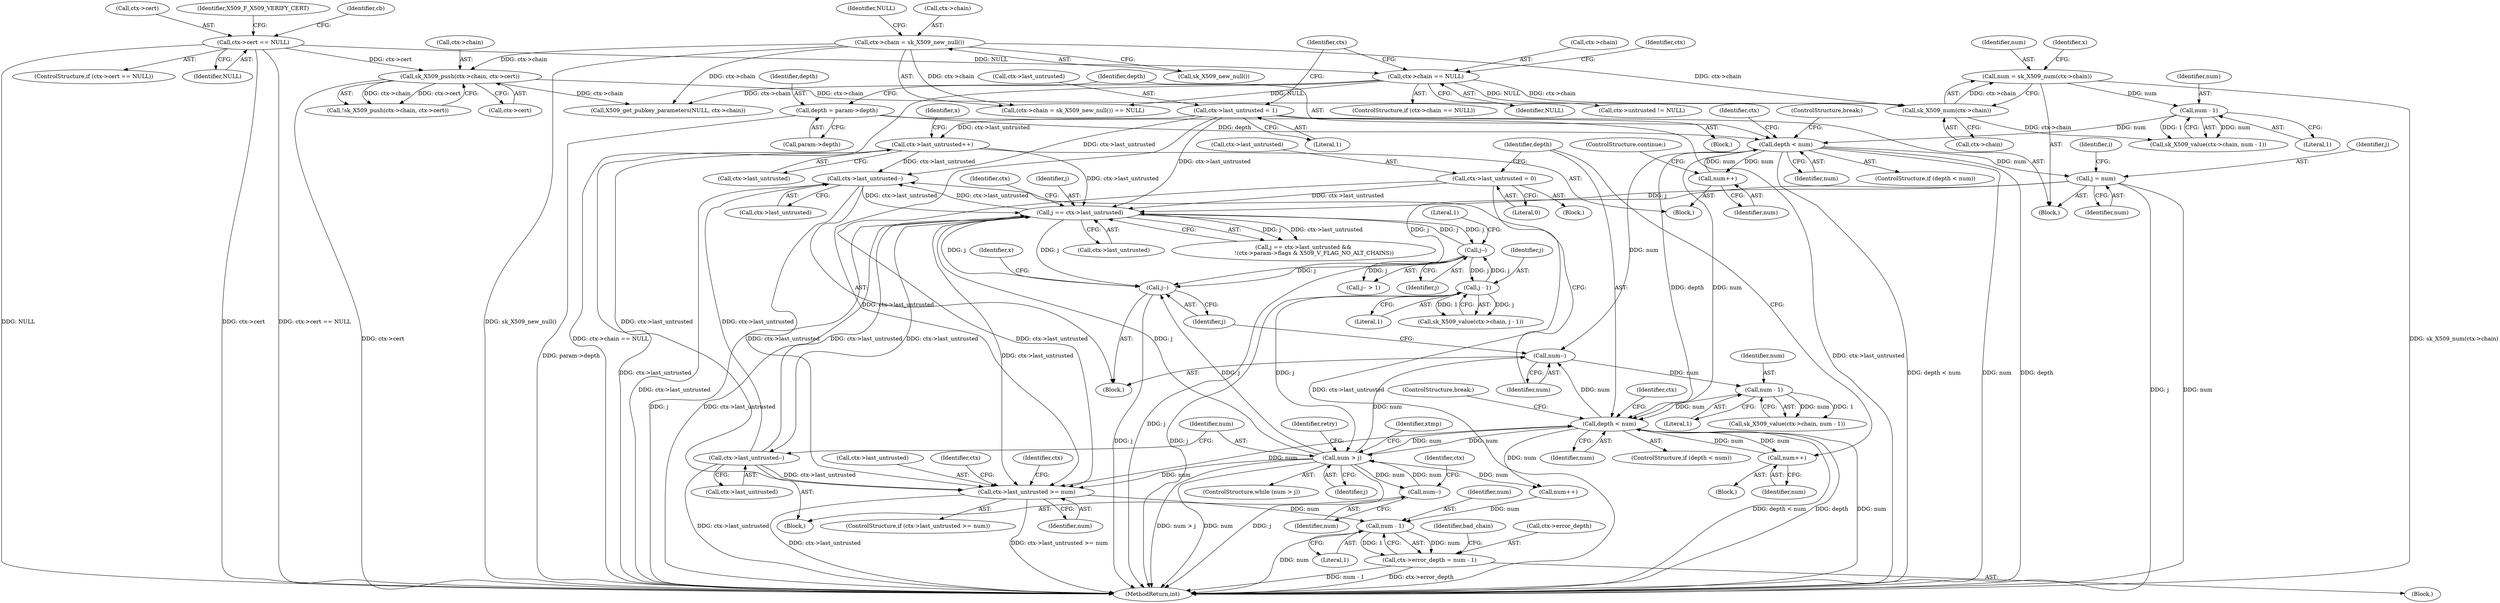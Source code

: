 digraph "0_openssl_9a0db453ba017ebcaccbee933ee6511a9ae4d1c8@pointer" {
"1000612" [label="(Call,ctx->last_untrusted >= num)"];
"1000448" [label="(Call,ctx->last_untrusted--)"];
"1000222" [label="(Call,ctx->last_untrusted = 1)"];
"1000521" [label="(Call,j == ctx->last_untrusted)"];
"1000454" [label="(Call,j--)"];
"1000333" [label="(Call,j = num)"];
"1000270" [label="(Call,depth < num)"];
"1000262" [label="(Call,depth = param->depth)"];
"1000259" [label="(Call,num - 1)"];
"1000247" [label="(Call,num = sk_X509_num(ctx->chain))"];
"1000249" [label="(Call,sk_X509_num(ctx->chain))"];
"1000185" [label="(Call,ctx->chain == NULL)"];
"1000167" [label="(Call,ctx->cert == NULL)"];
"1000194" [label="(Call,ctx->chain = sk_X509_new_null())"];
"1000201" [label="(Call,sk_X509_push(ctx->chain, ctx->cert))"];
"1000329" [label="(Call,num++)"];
"1000570" [label="(Call,num > j)"];
"1000582" [label="(Call,num--)"];
"1000468" [label="(Call,depth < num)"];
"1000462" [label="(Call,num - 1)"];
"1000452" [label="(Call,num--)"];
"1000514" [label="(Call,num++)"];
"1000547" [label="(Call,j - 1)"];
"1000537" [label="(Call,j--)"];
"1000322" [label="(Call,ctx->last_untrusted++)"];
"1000584" [label="(Call,ctx->last_untrusted--)"];
"1000435" [label="(Call,ctx->last_untrusted = 0)"];
"1000664" [label="(Call,num - 1)"];
"1000660" [label="(Call,ctx->error_depth = num - 1)"];
"1000660" [label="(Call,ctx->error_depth = num - 1)"];
"1000226" [label="(Literal,1)"];
"1000523" [label="(Call,ctx->last_untrusted)"];
"1000668" [label="(Identifier,bad_chain)"];
"1000573" [label="(Block,)"];
"1000463" [label="(Identifier,num)"];
"1000536" [label="(Call,j-- > 1)"];
"1000264" [label="(Call,param->depth)"];
"1000458" [label="(Call,sk_X509_value(ctx->chain, num - 1))"];
"1000780" [label="(Call,X509_get_pubkey_parameters(NULL, ctx->chain))"];
"1000166" [label="(ControlStructure,if (ctx->cert == NULL))"];
"1000335" [label="(Identifier,num)"];
"1000250" [label="(Call,ctx->chain)"];
"1000272" [label="(Identifier,num)"];
"1000547" [label="(Call,j - 1)"];
"1000201" [label="(Call,sk_X509_push(ctx->chain, ctx->cert))"];
"1000548" [label="(Identifier,j)"];
"1000260" [label="(Identifier,num)"];
"1000180" [label="(Identifier,cb)"];
"1000297" [label="(Block,)"];
"1000132" [label="(Block,)"];
"1000612" [label="(Call,ctx->last_untrusted >= num)"];
"1000664" [label="(Call,num - 1)"];
"1000470" [label="(Identifier,num)"];
"1000322" [label="(Call,ctx->last_untrusted++)"];
"1000222" [label="(Call,ctx->last_untrusted = 1)"];
"1000270" [label="(Call,depth < num)"];
"1000339" [label="(Identifier,i)"];
"1000185" [label="(Call,ctx->chain == NULL)"];
"1000199" [label="(Identifier,NULL)"];
"1000799" [label="(MethodReturn,int)"];
"1000570" [label="(Call,num > j)"];
"1000520" [label="(Call,j == ctx->last_untrusted &&\n            !(ctx->param->flags & X509_V_FLAG_NO_ALT_CHAINS))"];
"1000330" [label="(Identifier,num)"];
"1000194" [label="(Call,ctx->chain = sk_X509_new_null())"];
"1000329" [label="(Call,num++)"];
"1000168" [label="(Call,ctx->cert)"];
"1000625" [label="(Identifier,ctx)"];
"1000333" [label="(Call,j = num)"];
"1000439" [label="(Literal,0)"];
"1000198" [label="(Call,sk_X509_new_null())"];
"1000261" [label="(Literal,1)"];
"1000537" [label="(Call,j--)"];
"1000327" [label="(Identifier,x)"];
"1000419" [label="(Block,)"];
"1000229" [label="(Call,ctx->untrusted != NULL)"];
"1000259" [label="(Call,num - 1)"];
"1000571" [label="(Identifier,num)"];
"1000189" [label="(Identifier,NULL)"];
"1000323" [label="(Call,ctx->last_untrusted)"];
"1000530" [label="(Identifier,ctx)"];
"1000543" [label="(Call,sk_X509_value(ctx->chain, j - 1))"];
"1000448" [label="(Call,ctx->last_untrusted--)"];
"1000334" [label="(Identifier,j)"];
"1000549" [label="(Literal,1)"];
"1000474" [label="(Identifier,ctx)"];
"1000586" [label="(Identifier,ctx)"];
"1000582" [label="(Call,num--)"];
"1000263" [label="(Identifier,depth)"];
"1000190" [label="(Block,)"];
"1000452" [label="(Call,num--)"];
"1000613" [label="(Call,ctx->last_untrusted)"];
"1000455" [label="(Identifier,j)"];
"1000254" [label="(Identifier,x)"];
"1000585" [label="(Call,ctx->last_untrusted)"];
"1000200" [label="(Call,!sk_X509_push(ctx->chain, ctx->cert))"];
"1000186" [label="(Call,ctx->chain)"];
"1000184" [label="(ControlStructure,if (ctx->chain == NULL))"];
"1000435" [label="(Call,ctx->last_untrusted = 0)"];
"1000195" [label="(Call,ctx->chain)"];
"1000583" [label="(Identifier,num)"];
"1000569" [label="(ControlStructure,while (num > j))"];
"1000521" [label="(Call,j == ctx->last_untrusted)"];
"1000269" [label="(ControlStructure,if (depth < num))"];
"1000441" [label="(Block,)"];
"1000248" [label="(Identifier,num)"];
"1000468" [label="(Call,depth < num)"];
"1000666" [label="(Literal,1)"];
"1000619" [label="(Identifier,ctx)"];
"1000522" [label="(Identifier,j)"];
"1000196" [label="(Identifier,ctx)"];
"1000271" [label="(Identifier,depth)"];
"1000538" [label="(Identifier,j)"];
"1000539" [label="(Literal,1)"];
"1000223" [label="(Call,ctx->last_untrusted)"];
"1000661" [label="(Call,ctx->error_depth)"];
"1000665" [label="(Identifier,num)"];
"1000467" [label="(ControlStructure,if (depth < num))"];
"1000572" [label="(Identifier,j)"];
"1000193" [label="(Call,(ctx->chain = sk_X509_new_null()) == NULL)"];
"1000449" [label="(Call,ctx->last_untrusted)"];
"1000471" [label="(ControlStructure,break;)"];
"1000276" [label="(Identifier,ctx)"];
"1000262" [label="(Call,depth = param->depth)"];
"1000255" [label="(Call,sk_X509_value(ctx->chain, num - 1))"];
"1000464" [label="(Literal,1)"];
"1000575" [label="(Identifier,xtmp)"];
"1000599" [label="(Block,)"];
"1000589" [label="(Identifier,retry)"];
"1000584" [label="(Call,ctx->last_untrusted--)"];
"1000454" [label="(Call,j--)"];
"1000469" [label="(Identifier,depth)"];
"1000436" [label="(Call,ctx->last_untrusted)"];
"1000247" [label="(Call,num = sk_X509_num(ctx->chain))"];
"1000640" [label="(Call,num++)"];
"1000174" [label="(Identifier,X509_F_X509_VERIFY_CERT)"];
"1000514" [label="(Call,num++)"];
"1000453" [label="(Identifier,num)"];
"1000171" [label="(Identifier,NULL)"];
"1000457" [label="(Identifier,x)"];
"1000205" [label="(Call,ctx->cert)"];
"1000249" [label="(Call,sk_X509_num(ctx->chain))"];
"1000611" [label="(ControlStructure,if (ctx->last_untrusted >= num))"];
"1000466" [label="(Block,)"];
"1000515" [label="(Identifier,num)"];
"1000273" [label="(ControlStructure,break;)"];
"1000616" [label="(Identifier,num)"];
"1000231" [label="(Identifier,ctx)"];
"1000331" [label="(ControlStructure,continue;)"];
"1000462" [label="(Call,num - 1)"];
"1000202" [label="(Call,ctx->chain)"];
"1000167" [label="(Call,ctx->cert == NULL)"];
"1000612" -> "1000611"  [label="AST: "];
"1000612" -> "1000616"  [label="CFG: "];
"1000613" -> "1000612"  [label="AST: "];
"1000616" -> "1000612"  [label="AST: "];
"1000619" -> "1000612"  [label="CFG: "];
"1000625" -> "1000612"  [label="CFG: "];
"1000612" -> "1000799"  [label="DDG: ctx->last_untrusted"];
"1000612" -> "1000799"  [label="DDG: ctx->last_untrusted >= num"];
"1000448" -> "1000612"  [label="DDG: ctx->last_untrusted"];
"1000521" -> "1000612"  [label="DDG: ctx->last_untrusted"];
"1000322" -> "1000612"  [label="DDG: ctx->last_untrusted"];
"1000584" -> "1000612"  [label="DDG: ctx->last_untrusted"];
"1000435" -> "1000612"  [label="DDG: ctx->last_untrusted"];
"1000222" -> "1000612"  [label="DDG: ctx->last_untrusted"];
"1000570" -> "1000612"  [label="DDG: num"];
"1000468" -> "1000612"  [label="DDG: num"];
"1000612" -> "1000664"  [label="DDG: num"];
"1000448" -> "1000441"  [label="AST: "];
"1000448" -> "1000449"  [label="CFG: "];
"1000449" -> "1000448"  [label="AST: "];
"1000453" -> "1000448"  [label="CFG: "];
"1000448" -> "1000799"  [label="DDG: ctx->last_untrusted"];
"1000222" -> "1000448"  [label="DDG: ctx->last_untrusted"];
"1000521" -> "1000448"  [label="DDG: ctx->last_untrusted"];
"1000322" -> "1000448"  [label="DDG: ctx->last_untrusted"];
"1000584" -> "1000448"  [label="DDG: ctx->last_untrusted"];
"1000448" -> "1000521"  [label="DDG: ctx->last_untrusted"];
"1000222" -> "1000190"  [label="AST: "];
"1000222" -> "1000226"  [label="CFG: "];
"1000223" -> "1000222"  [label="AST: "];
"1000226" -> "1000222"  [label="AST: "];
"1000231" -> "1000222"  [label="CFG: "];
"1000222" -> "1000799"  [label="DDG: ctx->last_untrusted"];
"1000222" -> "1000322"  [label="DDG: ctx->last_untrusted"];
"1000222" -> "1000521"  [label="DDG: ctx->last_untrusted"];
"1000521" -> "1000520"  [label="AST: "];
"1000521" -> "1000523"  [label="CFG: "];
"1000522" -> "1000521"  [label="AST: "];
"1000523" -> "1000521"  [label="AST: "];
"1000530" -> "1000521"  [label="CFG: "];
"1000520" -> "1000521"  [label="CFG: "];
"1000521" -> "1000799"  [label="DDG: j"];
"1000521" -> "1000799"  [label="DDG: ctx->last_untrusted"];
"1000521" -> "1000454"  [label="DDG: j"];
"1000521" -> "1000520"  [label="DDG: j"];
"1000521" -> "1000520"  [label="DDG: ctx->last_untrusted"];
"1000454" -> "1000521"  [label="DDG: j"];
"1000333" -> "1000521"  [label="DDG: j"];
"1000570" -> "1000521"  [label="DDG: j"];
"1000537" -> "1000521"  [label="DDG: j"];
"1000322" -> "1000521"  [label="DDG: ctx->last_untrusted"];
"1000584" -> "1000521"  [label="DDG: ctx->last_untrusted"];
"1000435" -> "1000521"  [label="DDG: ctx->last_untrusted"];
"1000521" -> "1000537"  [label="DDG: j"];
"1000521" -> "1000584"  [label="DDG: ctx->last_untrusted"];
"1000454" -> "1000441"  [label="AST: "];
"1000454" -> "1000455"  [label="CFG: "];
"1000455" -> "1000454"  [label="AST: "];
"1000457" -> "1000454"  [label="CFG: "];
"1000454" -> "1000799"  [label="DDG: j"];
"1000333" -> "1000454"  [label="DDG: j"];
"1000570" -> "1000454"  [label="DDG: j"];
"1000537" -> "1000454"  [label="DDG: j"];
"1000333" -> "1000132"  [label="AST: "];
"1000333" -> "1000335"  [label="CFG: "];
"1000334" -> "1000333"  [label="AST: "];
"1000335" -> "1000333"  [label="AST: "];
"1000339" -> "1000333"  [label="CFG: "];
"1000333" -> "1000799"  [label="DDG: j"];
"1000333" -> "1000799"  [label="DDG: num"];
"1000270" -> "1000333"  [label="DDG: num"];
"1000270" -> "1000269"  [label="AST: "];
"1000270" -> "1000272"  [label="CFG: "];
"1000271" -> "1000270"  [label="AST: "];
"1000272" -> "1000270"  [label="AST: "];
"1000273" -> "1000270"  [label="CFG: "];
"1000276" -> "1000270"  [label="CFG: "];
"1000270" -> "1000799"  [label="DDG: depth < num"];
"1000270" -> "1000799"  [label="DDG: num"];
"1000270" -> "1000799"  [label="DDG: depth"];
"1000262" -> "1000270"  [label="DDG: depth"];
"1000259" -> "1000270"  [label="DDG: num"];
"1000329" -> "1000270"  [label="DDG: num"];
"1000270" -> "1000329"  [label="DDG: num"];
"1000270" -> "1000452"  [label="DDG: num"];
"1000270" -> "1000468"  [label="DDG: depth"];
"1000270" -> "1000468"  [label="DDG: num"];
"1000262" -> "1000132"  [label="AST: "];
"1000262" -> "1000264"  [label="CFG: "];
"1000263" -> "1000262"  [label="AST: "];
"1000264" -> "1000262"  [label="AST: "];
"1000271" -> "1000262"  [label="CFG: "];
"1000262" -> "1000799"  [label="DDG: param->depth"];
"1000259" -> "1000255"  [label="AST: "];
"1000259" -> "1000261"  [label="CFG: "];
"1000260" -> "1000259"  [label="AST: "];
"1000261" -> "1000259"  [label="AST: "];
"1000255" -> "1000259"  [label="CFG: "];
"1000259" -> "1000255"  [label="DDG: num"];
"1000259" -> "1000255"  [label="DDG: 1"];
"1000247" -> "1000259"  [label="DDG: num"];
"1000247" -> "1000132"  [label="AST: "];
"1000247" -> "1000249"  [label="CFG: "];
"1000248" -> "1000247"  [label="AST: "];
"1000249" -> "1000247"  [label="AST: "];
"1000254" -> "1000247"  [label="CFG: "];
"1000247" -> "1000799"  [label="DDG: sk_X509_num(ctx->chain)"];
"1000249" -> "1000247"  [label="DDG: ctx->chain"];
"1000249" -> "1000250"  [label="CFG: "];
"1000250" -> "1000249"  [label="AST: "];
"1000185" -> "1000249"  [label="DDG: ctx->chain"];
"1000194" -> "1000249"  [label="DDG: ctx->chain"];
"1000201" -> "1000249"  [label="DDG: ctx->chain"];
"1000249" -> "1000255"  [label="DDG: ctx->chain"];
"1000185" -> "1000184"  [label="AST: "];
"1000185" -> "1000189"  [label="CFG: "];
"1000186" -> "1000185"  [label="AST: "];
"1000189" -> "1000185"  [label="AST: "];
"1000196" -> "1000185"  [label="CFG: "];
"1000231" -> "1000185"  [label="CFG: "];
"1000185" -> "1000799"  [label="DDG: ctx->chain == NULL"];
"1000167" -> "1000185"  [label="DDG: NULL"];
"1000185" -> "1000193"  [label="DDG: NULL"];
"1000185" -> "1000229"  [label="DDG: NULL"];
"1000185" -> "1000780"  [label="DDG: ctx->chain"];
"1000167" -> "1000166"  [label="AST: "];
"1000167" -> "1000171"  [label="CFG: "];
"1000168" -> "1000167"  [label="AST: "];
"1000171" -> "1000167"  [label="AST: "];
"1000174" -> "1000167"  [label="CFG: "];
"1000180" -> "1000167"  [label="CFG: "];
"1000167" -> "1000799"  [label="DDG: ctx->cert"];
"1000167" -> "1000799"  [label="DDG: ctx->cert == NULL"];
"1000167" -> "1000799"  [label="DDG: NULL"];
"1000167" -> "1000201"  [label="DDG: ctx->cert"];
"1000194" -> "1000193"  [label="AST: "];
"1000194" -> "1000198"  [label="CFG: "];
"1000195" -> "1000194"  [label="AST: "];
"1000198" -> "1000194"  [label="AST: "];
"1000199" -> "1000194"  [label="CFG: "];
"1000194" -> "1000799"  [label="DDG: sk_X509_new_null()"];
"1000194" -> "1000193"  [label="DDG: ctx->chain"];
"1000194" -> "1000201"  [label="DDG: ctx->chain"];
"1000194" -> "1000780"  [label="DDG: ctx->chain"];
"1000201" -> "1000200"  [label="AST: "];
"1000201" -> "1000205"  [label="CFG: "];
"1000202" -> "1000201"  [label="AST: "];
"1000205" -> "1000201"  [label="AST: "];
"1000200" -> "1000201"  [label="CFG: "];
"1000201" -> "1000799"  [label="DDG: ctx->cert"];
"1000201" -> "1000200"  [label="DDG: ctx->chain"];
"1000201" -> "1000200"  [label="DDG: ctx->cert"];
"1000201" -> "1000780"  [label="DDG: ctx->chain"];
"1000329" -> "1000297"  [label="AST: "];
"1000329" -> "1000330"  [label="CFG: "];
"1000330" -> "1000329"  [label="AST: "];
"1000331" -> "1000329"  [label="CFG: "];
"1000570" -> "1000569"  [label="AST: "];
"1000570" -> "1000572"  [label="CFG: "];
"1000571" -> "1000570"  [label="AST: "];
"1000572" -> "1000570"  [label="AST: "];
"1000575" -> "1000570"  [label="CFG: "];
"1000589" -> "1000570"  [label="CFG: "];
"1000570" -> "1000799"  [label="DDG: num"];
"1000570" -> "1000799"  [label="DDG: j"];
"1000570" -> "1000799"  [label="DDG: num > j"];
"1000570" -> "1000452"  [label="DDG: num"];
"1000570" -> "1000468"  [label="DDG: num"];
"1000582" -> "1000570"  [label="DDG: num"];
"1000468" -> "1000570"  [label="DDG: num"];
"1000547" -> "1000570"  [label="DDG: j"];
"1000570" -> "1000582"  [label="DDG: num"];
"1000570" -> "1000640"  [label="DDG: num"];
"1000582" -> "1000573"  [label="AST: "];
"1000582" -> "1000583"  [label="CFG: "];
"1000583" -> "1000582"  [label="AST: "];
"1000586" -> "1000582"  [label="CFG: "];
"1000468" -> "1000467"  [label="AST: "];
"1000468" -> "1000470"  [label="CFG: "];
"1000469" -> "1000468"  [label="AST: "];
"1000470" -> "1000468"  [label="AST: "];
"1000471" -> "1000468"  [label="CFG: "];
"1000474" -> "1000468"  [label="CFG: "];
"1000468" -> "1000799"  [label="DDG: depth < num"];
"1000468" -> "1000799"  [label="DDG: depth"];
"1000468" -> "1000799"  [label="DDG: num"];
"1000468" -> "1000452"  [label="DDG: num"];
"1000462" -> "1000468"  [label="DDG: num"];
"1000514" -> "1000468"  [label="DDG: num"];
"1000468" -> "1000514"  [label="DDG: num"];
"1000468" -> "1000640"  [label="DDG: num"];
"1000462" -> "1000458"  [label="AST: "];
"1000462" -> "1000464"  [label="CFG: "];
"1000463" -> "1000462"  [label="AST: "];
"1000464" -> "1000462"  [label="AST: "];
"1000458" -> "1000462"  [label="CFG: "];
"1000462" -> "1000458"  [label="DDG: num"];
"1000462" -> "1000458"  [label="DDG: 1"];
"1000452" -> "1000462"  [label="DDG: num"];
"1000452" -> "1000441"  [label="AST: "];
"1000452" -> "1000453"  [label="CFG: "];
"1000453" -> "1000452"  [label="AST: "];
"1000455" -> "1000452"  [label="CFG: "];
"1000514" -> "1000466"  [label="AST: "];
"1000514" -> "1000515"  [label="CFG: "];
"1000515" -> "1000514"  [label="AST: "];
"1000469" -> "1000514"  [label="CFG: "];
"1000547" -> "1000543"  [label="AST: "];
"1000547" -> "1000549"  [label="CFG: "];
"1000548" -> "1000547"  [label="AST: "];
"1000549" -> "1000547"  [label="AST: "];
"1000543" -> "1000547"  [label="CFG: "];
"1000547" -> "1000799"  [label="DDG: j"];
"1000547" -> "1000537"  [label="DDG: j"];
"1000547" -> "1000543"  [label="DDG: j"];
"1000547" -> "1000543"  [label="DDG: 1"];
"1000537" -> "1000547"  [label="DDG: j"];
"1000537" -> "1000536"  [label="AST: "];
"1000537" -> "1000538"  [label="CFG: "];
"1000538" -> "1000537"  [label="AST: "];
"1000539" -> "1000537"  [label="CFG: "];
"1000537" -> "1000799"  [label="DDG: j"];
"1000537" -> "1000536"  [label="DDG: j"];
"1000322" -> "1000297"  [label="AST: "];
"1000322" -> "1000323"  [label="CFG: "];
"1000323" -> "1000322"  [label="AST: "];
"1000327" -> "1000322"  [label="CFG: "];
"1000322" -> "1000799"  [label="DDG: ctx->last_untrusted"];
"1000584" -> "1000573"  [label="AST: "];
"1000584" -> "1000585"  [label="CFG: "];
"1000585" -> "1000584"  [label="AST: "];
"1000571" -> "1000584"  [label="CFG: "];
"1000584" -> "1000799"  [label="DDG: ctx->last_untrusted"];
"1000435" -> "1000419"  [label="AST: "];
"1000435" -> "1000439"  [label="CFG: "];
"1000436" -> "1000435"  [label="AST: "];
"1000439" -> "1000435"  [label="AST: "];
"1000469" -> "1000435"  [label="CFG: "];
"1000435" -> "1000799"  [label="DDG: ctx->last_untrusted"];
"1000664" -> "1000660"  [label="AST: "];
"1000664" -> "1000666"  [label="CFG: "];
"1000665" -> "1000664"  [label="AST: "];
"1000666" -> "1000664"  [label="AST: "];
"1000660" -> "1000664"  [label="CFG: "];
"1000664" -> "1000799"  [label="DDG: num"];
"1000664" -> "1000660"  [label="DDG: num"];
"1000664" -> "1000660"  [label="DDG: 1"];
"1000640" -> "1000664"  [label="DDG: num"];
"1000660" -> "1000599"  [label="AST: "];
"1000661" -> "1000660"  [label="AST: "];
"1000668" -> "1000660"  [label="CFG: "];
"1000660" -> "1000799"  [label="DDG: num - 1"];
"1000660" -> "1000799"  [label="DDG: ctx->error_depth"];
}
